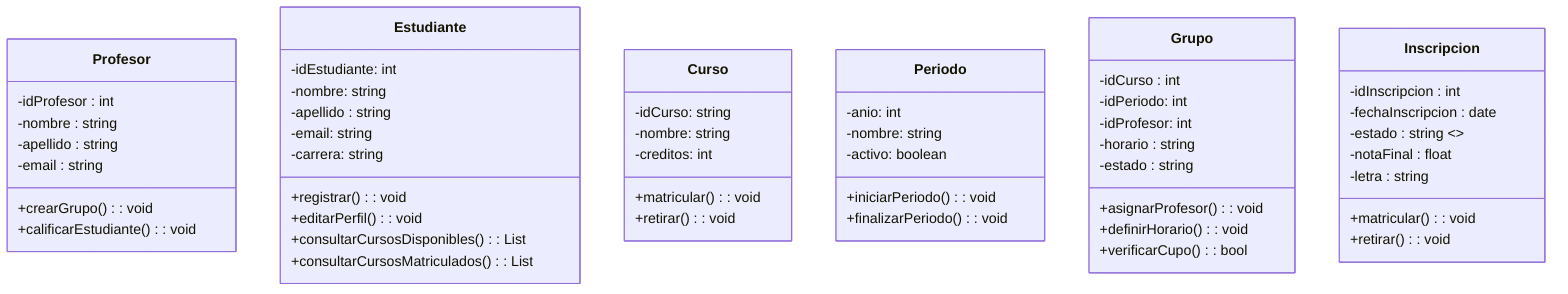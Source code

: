 classDiagram
    class Profesor {
        -idProfesor : int
        -nombre : string
        -apellido : string
        -email : string
        +crearGrupo() : void
        +calificarEstudiante(): void
    }

    class Estudiante {
        -idEstudiante: int
        -nombre: string
        -apellido : string
        -email: string
        -carrera: string
        +registrar(): void
        +editarPerfil(): void
        +consultarCursosDisponibles(): List<Curso>
        +consultarCursosMatriculados(): List<Curso>
    }
 
    class Curso {
        -idCurso: string
        -nombre: string
        -creditos: int
        +matricular(): void
        +retirar(): void
    }

    class Periodo {
        -anio: int
        -nombre: string
        -activo: boolean
        +iniciarPeriodo(): void
        +finalizarPeriodo(): void
    }

    class Grupo {
        -idCurso : int
        -idPeriodo: int
        -idProfesor: int
        -horario : string
        -estado : string
        +asignarProfesor() : void
        +definirHorario(): void
        +verificarCupo() : bool
    }

    class Inscripcion {
      -idInscripcion : int
      -fechaInscripcion : date
      -estado : string  <<ej: "Matriculado","Retirado">>
      -notaFinal : float
      -letra : string
      +matricular() : void
      +retirar() : void
    }
    %% Relaciones simplificadas con cardinalidades

    %%Curso "1" --> "*" Grupo : tiene
    %%Periodo "1" --> "*" Grupo : contiene
    %%Profesor "1" --> "0..*" Grupo : imparte
    %%Profesor "0..*" --> "0..*" Curso : puede_impartir
    %%Estudiante "1" --> "0..*" Inscripcion : realiza
    %%Grupo "1" --> "0..*" Inscripcion : recibe
    %%Inscripcion "*" --> "1" Estudiante
    %%Inscripcion "*" --> "1" Grupo
   

    %%Estudiante "1" --> "*" PeriodoCurso: matriculado en
    %%Curso "1" --> "*" Periodo : ofrecido en
    %%Periodo "1" --> PeriodoCurso : contiene